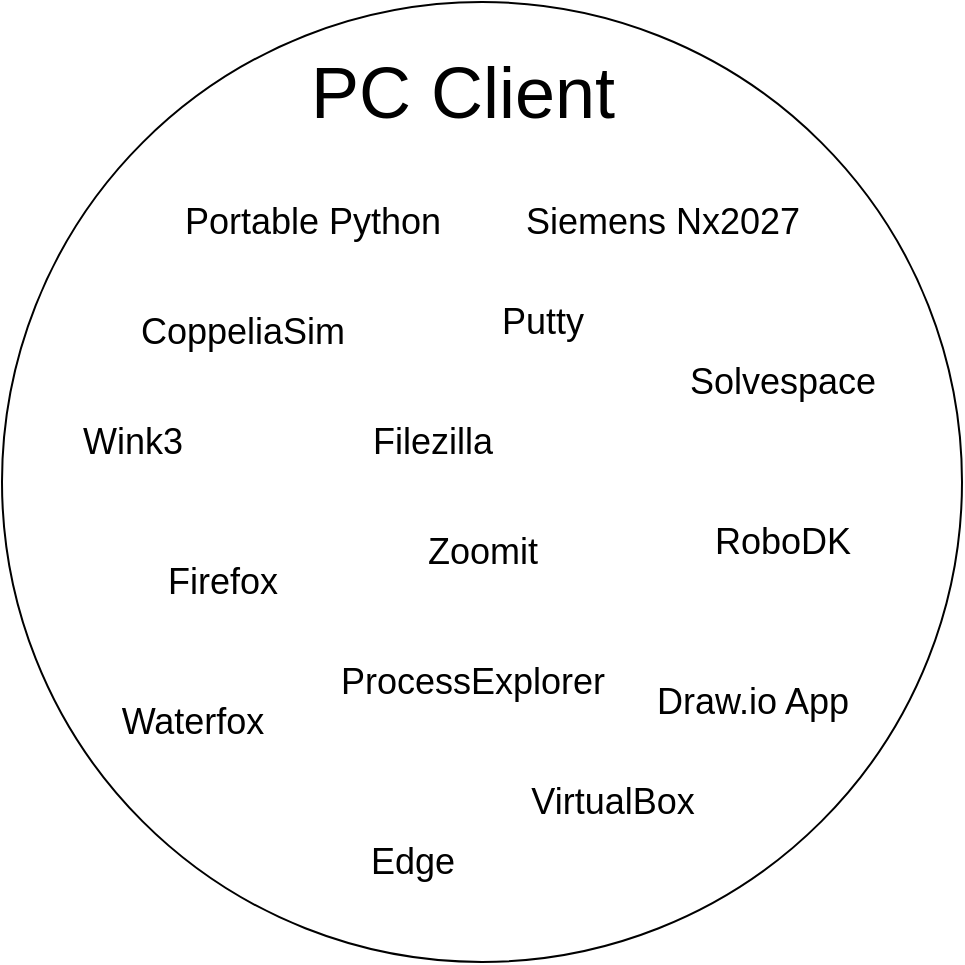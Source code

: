 <mxfile version="20.4.0" type="device"><diagram id="OAMChtu7xdJCH5Mhu9Qh" name="Page-1"><mxGraphModel dx="1155" dy="579" grid="1" gridSize="10" guides="1" tooltips="1" connect="1" arrows="1" fold="1" page="1" pageScale="1" pageWidth="850" pageHeight="1100" math="0" shadow="0"><root><mxCell id="0"/><mxCell id="1" parent="0"/><mxCell id="5ufEvWAHFgzs9ib6br-u-1" value="" style="ellipse;whiteSpace=wrap;html=1;aspect=fixed;" vertex="1" parent="1"><mxGeometry x="140" y="20" width="480" height="480" as="geometry"/></mxCell><mxCell id="5ufEvWAHFgzs9ib6br-u-2" value="&lt;div&gt;&lt;font style=&quot;font-size: 36px;&quot;&gt;PC Client&lt;/font&gt;&lt;/div&gt;" style="text;html=1;resizable=0;autosize=1;align=center;verticalAlign=middle;points=[];fillColor=none;strokeColor=none;rounded=0;" vertex="1" parent="1"><mxGeometry x="280" y="35" width="180" height="60" as="geometry"/></mxCell><mxCell id="5ufEvWAHFgzs9ib6br-u-3" value="&lt;font style=&quot;font-size: 18px;&quot;&gt;Portable Python &lt;/font&gt;" style="text;html=1;resizable=0;autosize=1;align=center;verticalAlign=middle;points=[];fillColor=none;strokeColor=none;rounded=0;" vertex="1" parent="1"><mxGeometry x="220" y="110" width="150" height="40" as="geometry"/></mxCell><mxCell id="5ufEvWAHFgzs9ib6br-u-4" value="&lt;font style=&quot;font-size: 18px;&quot;&gt;Siemens Nx2027&lt;/font&gt;" style="text;html=1;resizable=0;autosize=1;align=center;verticalAlign=middle;points=[];fillColor=none;strokeColor=none;rounded=0;" vertex="1" parent="1"><mxGeometry x="390" y="110" width="160" height="40" as="geometry"/></mxCell><mxCell id="5ufEvWAHFgzs9ib6br-u-5" value="&lt;font style=&quot;font-size: 18px;&quot;&gt;CoppeliaSim&lt;/font&gt;" style="text;html=1;resizable=0;autosize=1;align=center;verticalAlign=middle;points=[];fillColor=none;strokeColor=none;rounded=0;" vertex="1" parent="1"><mxGeometry x="195" y="165" width="130" height="40" as="geometry"/></mxCell><mxCell id="5ufEvWAHFgzs9ib6br-u-6" value="&lt;div&gt;&lt;font style=&quot;font-size: 18px;&quot;&gt;Putty&lt;/font&gt;&lt;/div&gt;" style="text;html=1;resizable=0;autosize=1;align=center;verticalAlign=middle;points=[];fillColor=none;strokeColor=none;rounded=0;" vertex="1" parent="1"><mxGeometry x="380" y="160" width="60" height="40" as="geometry"/></mxCell><mxCell id="5ufEvWAHFgzs9ib6br-u-7" value="&lt;font style=&quot;font-size: 18px;&quot;&gt;Wink3&lt;/font&gt;" style="text;html=1;resizable=0;autosize=1;align=center;verticalAlign=middle;points=[];fillColor=none;strokeColor=none;rounded=0;" vertex="1" parent="1"><mxGeometry x="170" y="220" width="70" height="40" as="geometry"/></mxCell><mxCell id="5ufEvWAHFgzs9ib6br-u-8" value="&lt;div&gt;&lt;font style=&quot;font-size: 18px;&quot;&gt;Filezilla&lt;/font&gt;&lt;/div&gt;" style="text;html=1;resizable=0;autosize=1;align=center;verticalAlign=middle;points=[];fillColor=none;strokeColor=none;rounded=0;" vertex="1" parent="1"><mxGeometry x="315" y="220" width="80" height="40" as="geometry"/></mxCell><mxCell id="5ufEvWAHFgzs9ib6br-u-9" value="&lt;font style=&quot;font-size: 18px;&quot;&gt;RoboDK&lt;/font&gt;" style="text;html=1;resizable=0;autosize=1;align=center;verticalAlign=middle;points=[];fillColor=none;strokeColor=none;rounded=0;" vertex="1" parent="1"><mxGeometry x="485" y="270" width="90" height="40" as="geometry"/></mxCell><mxCell id="5ufEvWAHFgzs9ib6br-u-10" value="&lt;div&gt;&lt;font style=&quot;font-size: 18px;&quot;&gt;Zoomit&lt;/font&gt;&lt;/div&gt;&lt;div&gt;&lt;font size=&quot;3&quot;&gt;&lt;br&gt;&lt;/font&gt;&lt;/div&gt;" style="text;html=1;resizable=0;autosize=1;align=center;verticalAlign=middle;points=[];fillColor=none;strokeColor=none;rounded=0;" vertex="1" parent="1"><mxGeometry x="340" y="280" width="80" height="50" as="geometry"/></mxCell><mxCell id="5ufEvWAHFgzs9ib6br-u-11" value="&lt;font style=&quot;font-size: 18px;&quot;&gt;ProcessExplorer&lt;/font&gt;" style="text;html=1;resizable=0;autosize=1;align=center;verticalAlign=middle;points=[];fillColor=none;strokeColor=none;rounded=0;" vertex="1" parent="1"><mxGeometry x="295" y="340" width="160" height="40" as="geometry"/></mxCell><mxCell id="5ufEvWAHFgzs9ib6br-u-12" value="&lt;font style=&quot;font-size: 18px;&quot;&gt;Solvespace&lt;/font&gt;" style="text;html=1;resizable=0;autosize=1;align=center;verticalAlign=middle;points=[];fillColor=none;strokeColor=none;rounded=0;" vertex="1" parent="1"><mxGeometry x="470" y="190" width="120" height="40" as="geometry"/></mxCell><mxCell id="5ufEvWAHFgzs9ib6br-u-13" value="&lt;div&gt;&lt;font style=&quot;font-size: 18px;&quot;&gt;Firefox&lt;/font&gt;&lt;/div&gt;" style="text;html=1;resizable=0;autosize=1;align=center;verticalAlign=middle;points=[];fillColor=none;strokeColor=none;rounded=0;" vertex="1" parent="1"><mxGeometry x="210" y="290" width="80" height="40" as="geometry"/></mxCell><mxCell id="5ufEvWAHFgzs9ib6br-u-14" value="&lt;font style=&quot;font-size: 18px;&quot;&gt;Edge&lt;/font&gt;" style="text;html=1;resizable=0;autosize=1;align=center;verticalAlign=middle;points=[];fillColor=none;strokeColor=none;rounded=0;" vertex="1" parent="1"><mxGeometry x="310" y="430" width="70" height="40" as="geometry"/></mxCell><mxCell id="5ufEvWAHFgzs9ib6br-u-15" value="&lt;div&gt;&lt;font style=&quot;font-size: 18px;&quot;&gt;Waterfox&lt;/font&gt;&lt;/div&gt;" style="text;html=1;resizable=0;autosize=1;align=center;verticalAlign=middle;points=[];fillColor=none;strokeColor=none;rounded=0;" vertex="1" parent="1"><mxGeometry x="190" y="360" width="90" height="40" as="geometry"/></mxCell><mxCell id="5ufEvWAHFgzs9ib6br-u-16" value="&lt;font style=&quot;font-size: 18px;&quot;&gt;Draw.io App&lt;/font&gt;" style="text;html=1;resizable=0;autosize=1;align=center;verticalAlign=middle;points=[];fillColor=none;strokeColor=none;rounded=0;" vertex="1" parent="1"><mxGeometry x="455" y="350" width="120" height="40" as="geometry"/></mxCell><mxCell id="5ufEvWAHFgzs9ib6br-u-17" value="&lt;div&gt;&lt;font style=&quot;font-size: 18px;&quot;&gt;VirtualBox&lt;/font&gt;&lt;/div&gt;" style="text;html=1;resizable=0;autosize=1;align=center;verticalAlign=middle;points=[];fillColor=none;strokeColor=none;rounded=0;" vertex="1" parent="1"><mxGeometry x="390" y="400" width="110" height="40" as="geometry"/></mxCell></root></mxGraphModel></diagram></mxfile>